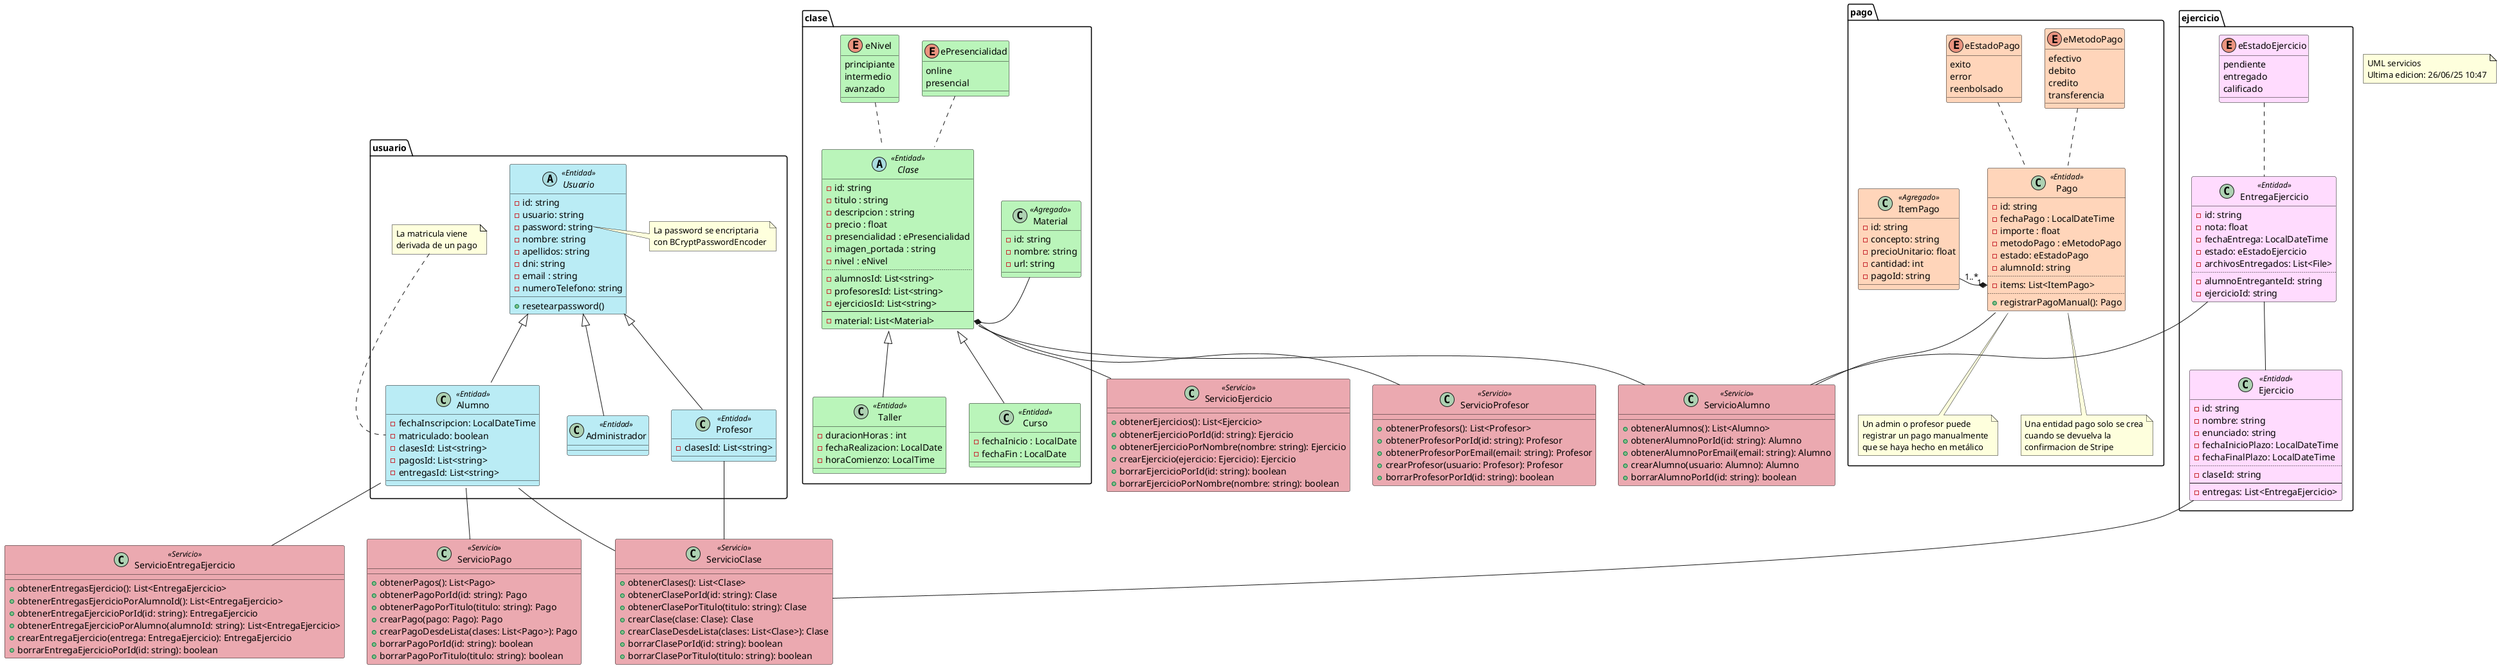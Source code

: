 @startuml
note as Fecha
UML servicios
Ultima edicion: 26/06/25 10:47
end note

together {
    class ServicioProfesor
    class ServicioEjercicio
}

class ServicioAlumno <<Servicio>> #eba9b0 {
	+ obtenerAlumnos(): List<Alumno>
	+ obtenerAlumnoPorId(id: string): Alumno
	+ obtenerAlumnoPorEmail(email: string): Alumno
	+ crearAlumno(usuario: Alumno): Alumno
	+ borrarAlumnoPorId(id: string): boolean
}

class ServicioProfesor <<Servicio>> #eba9b0 {
	+ obtenerProfesors(): List<Profesor>
	+ obtenerProfesorPorId(id: string): Profesor
	+ obtenerProfesorPorEmail(email: string): Profesor
	+ crearProfesor(usuario: Profesor): Profesor
	+ borrarProfesorPorId(id: string): boolean
}

class ServicioClase <<Servicio>> #eba9b0 {
	+ obtenerClases(): List<Clase>
	+ obtenerClasePorId(id: string): Clase
	+ obtenerClasePorTitulo(titulo: string): Clase
	+ crearClase(clase: Clase): Clase
	+ crearClaseDesdeLista(clases: List<Clase>): Clase
	+ borrarClasePorId(id: string): boolean
	+ borrarClasePorTitulo(titulo: string): boolean
}

class ServicioPago <<Servicio>> #eba9b0 {
	+ obtenerPagos(): List<Pago>
	+ obtenerPagoPorId(id: string): Pago
	+ obtenerPagoPorTitulo(titulo: string): Pago
	+ crearPago(pago: Pago): Pago
	+ crearPagoDesdeLista(clases: List<Pago>): Pago
	+ borrarPagoPorId(id: string): boolean
	+ borrarPagoPorTitulo(titulo: string): boolean
}

class ServicioEjercicio <<Servicio>> #eba9b0 {
    + obtenerEjercicios(): List<Ejercicio>
    + obtenerEjercicioPorId(id: string): Ejercicio
    + obtenerEjercicioPorNombre(nombre: string): Ejercicio
    + crearEjercicio(ejercicio: Ejercicio): Ejercicio
    + borrarEjercicioPorId(id: string): boolean
    + borrarEjercicioPorNombre(nombre: string): boolean
}

class ServicioEntregaEjercicio <<Servicio>> #eba9b0 {
    + obtenerEntregasEjercicio(): List<EntregaEjercicio>
    + obtenerEntregasEjercicioPorAlumnoId(): List<EntregaEjercicio>
    + obtenerEntregaEjercicioPorId(id: string): EntregaEjercicio
    + obtenerEntregaEjercicioPorAlumno(alumnoId: string): List<EntregaEjercicio>
    + crearEntregaEjercicio(entrega: EntregaEjercicio): EntregaEjercicio
    + borrarEntregaEjercicioPorId(id: string): boolean
}

namespace clase {

    abstract class Clase <<Entidad>>  #baf5ba {
      - id: string
      - titulo : string
      - descripcion : string
      - precio : float
      - presencialidad : ePresencialidad
      - imagen_portada : string
      - nivel : eNivel
      ..
      - alumnosId: List<string>
      - profesoresId: List<string>
      - ejerciciosId: List<string>
      --
      - material: List<Material>
    }

    class Taller <<Entidad>> #baf5ba extends Clase  {
      - duracionHoras : int
      - fechaRealizacion: LocalDate
      - horaComienzo: LocalTime
    }

    class Curso <<Entidad>> #baf5ba extends Clase  {
      - fechaInicio : LocalDate
      - fechaFin : LocalDate
    }

    class Material <<Agregado>> #baf5ba {
      - id: string
      - nombre: string
      - url: string
    }

    enum ePresencialidad #baf5ba {
      online
      presencial
    }

    enum eNivel #baf5ba {
      principiante
      intermedio
      avanzado
    }
}

' clase, pago, ejercicio
namespace usuario {

    abstract class Usuario <<Entidad>> #baecf5 {
      - id: string
      - usuario: string
      - password: string
      - nombre: string
      - apellidos: string
      - dni: string
      - email : string
      - numeroTelefono: string
      + resetearpassword()
    }

    class Profesor <<Entidad>> #baecf5 extends Usuario  {
      - clasesId: List<string>
    }

    class Alumno <<Entidad>> #baecf5 extends Usuario {
      - fechaInscripcion: LocalDateTime
      - matriculado: boolean
      - clasesId: List<string>
      - pagosId: List<string>
      - entregasId: List<string>
    }

    class Administrador <<Entidad>> #baecf5 extends Usuario {

    }

    note right of Usuario::password
    La password se encriptaria
    con BCryptPasswordEncoder
    end note

    note as N
    La matricula viene
    derivada de un pago
    end note

    N . Alumno::matriculado
    Administrador -up[hidden]- N
}

' usuario
namespace pago {

    class Pago <<Entidad>> #ffd5ba {
      - id: string
      - fechaPago : LocalDateTime
      - importe : float
      - metodoPago : eMetodoPago
      - estado: eEstadoPago
      - alumnoId: string
      ..
      - items: List<ItemPago>
      ..
      + registrarPagoManual(): Pago
    }

    class ItemPago <<Agregado>> #ffd5ba {
      - id: string
      - concepto: string
      - precioUnitario: float
      - cantidad: int
      - pagoId: string
    }

    enum eMetodoPago #ffd5ba {
      efectivo
      debito
      credito
      transferencia
    }

    enum eEstadoPago #ffd5ba {
      exito
      error
      reenbolsado
    }

    note bottom of Pago
    Un admin o profesor puede
    registrar un pago manualmente
    que se haya hecho en metálico
    end note

    note bottom of Pago
    Una entidad pago solo se crea
    cuando se devuelva la
    confirmacion de Stripe
    end note
}

namespace ejercicio {
    class Ejercicio <<Entidad>> #ffdbfe {
      - id: string
      - nombre: string
      - enunciado: string
      - fechaInicioPlazo: LocalDateTime
      - fechaFinalPlazo: LocalDateTime
      ..
      - claseId: string
      --
      - entregas: List<EntregaEjercicio>
    }

    class EntregaEjercicio <<Entidad>> #ffdbfe {
      - id: string
      - nota: float
      - fechaEntrega: LocalDateTime
      - estado: eEstadoEjercicio
      - archivosEntregados: List<File>
      ..
      - alumnoEntreganteId: string
      - ejercicioId: string
    }

    enum eEstadoEjercicio #ffdbfe {
      pendiente
      entregado
      calificado
    }
}

' Relaciones
Profesor -- ServicioClase
Alumno -- ServicioClase
Alumno -- ServicioEntregaEjercicio
Alumno -- ServicioPago
Pago -- ServicioAlumno
Clase -- ServicioProfesor
Clase -- ServicioAlumno
Clase -- ServicioEjercicio
Ejercicio -- ServicioClase
EntregaEjercicio -- ServicioAlumno

Clase::material *- Material
EntregaEjercicio -- Ejercicio
ItemPago "1..*" -* "1" Pago::items

' Relaciones Enums
eMetodoPago .. Pago
ePresencialidad .. Clase
eNivel .. Clase
eEstadoPago .. Pago
eEstadoEjercicio .. EntregaEjercicio

@enduml